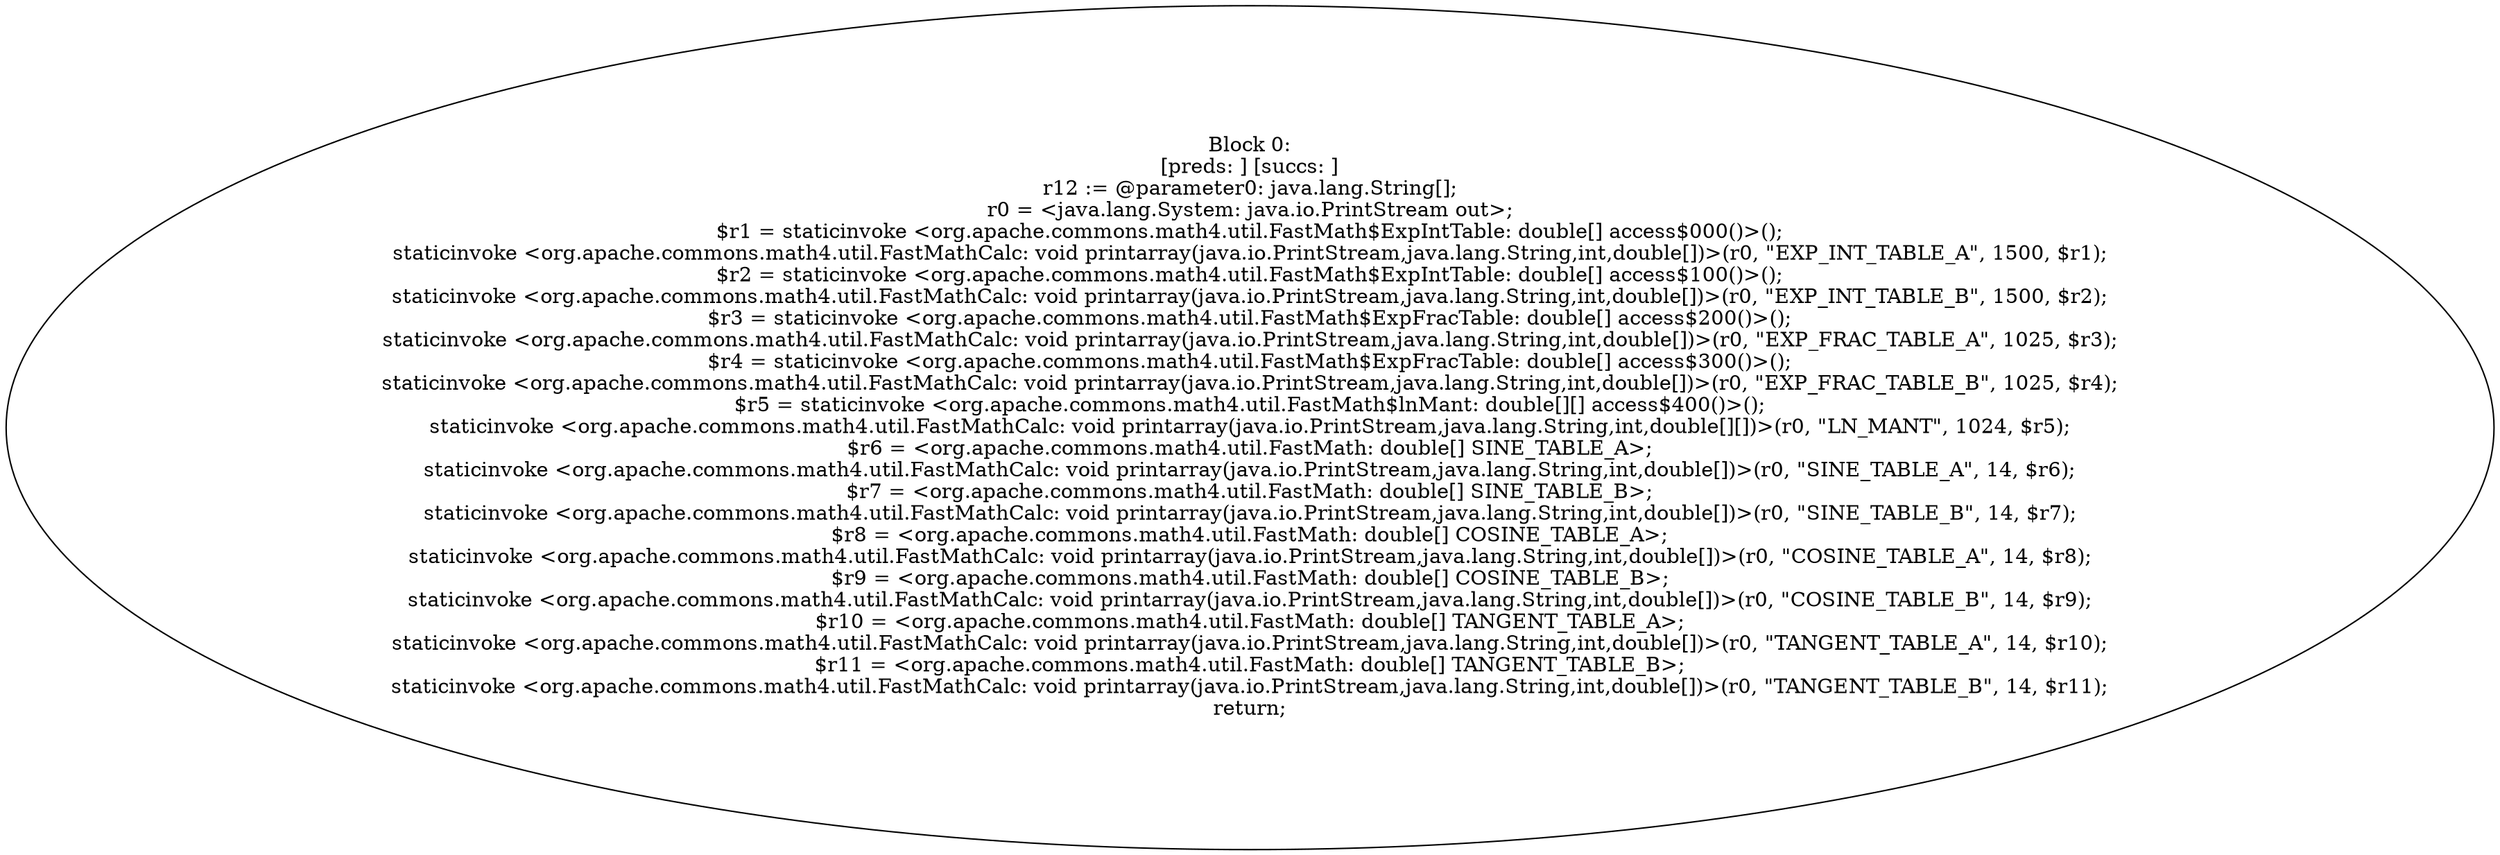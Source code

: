 digraph "unitGraph" {
    "Block 0:
[preds: ] [succs: ]
r12 := @parameter0: java.lang.String[];
r0 = <java.lang.System: java.io.PrintStream out>;
$r1 = staticinvoke <org.apache.commons.math4.util.FastMath$ExpIntTable: double[] access$000()>();
staticinvoke <org.apache.commons.math4.util.FastMathCalc: void printarray(java.io.PrintStream,java.lang.String,int,double[])>(r0, \"EXP_INT_TABLE_A\", 1500, $r1);
$r2 = staticinvoke <org.apache.commons.math4.util.FastMath$ExpIntTable: double[] access$100()>();
staticinvoke <org.apache.commons.math4.util.FastMathCalc: void printarray(java.io.PrintStream,java.lang.String,int,double[])>(r0, \"EXP_INT_TABLE_B\", 1500, $r2);
$r3 = staticinvoke <org.apache.commons.math4.util.FastMath$ExpFracTable: double[] access$200()>();
staticinvoke <org.apache.commons.math4.util.FastMathCalc: void printarray(java.io.PrintStream,java.lang.String,int,double[])>(r0, \"EXP_FRAC_TABLE_A\", 1025, $r3);
$r4 = staticinvoke <org.apache.commons.math4.util.FastMath$ExpFracTable: double[] access$300()>();
staticinvoke <org.apache.commons.math4.util.FastMathCalc: void printarray(java.io.PrintStream,java.lang.String,int,double[])>(r0, \"EXP_FRAC_TABLE_B\", 1025, $r4);
$r5 = staticinvoke <org.apache.commons.math4.util.FastMath$lnMant: double[][] access$400()>();
staticinvoke <org.apache.commons.math4.util.FastMathCalc: void printarray(java.io.PrintStream,java.lang.String,int,double[][])>(r0, \"LN_MANT\", 1024, $r5);
$r6 = <org.apache.commons.math4.util.FastMath: double[] SINE_TABLE_A>;
staticinvoke <org.apache.commons.math4.util.FastMathCalc: void printarray(java.io.PrintStream,java.lang.String,int,double[])>(r0, \"SINE_TABLE_A\", 14, $r6);
$r7 = <org.apache.commons.math4.util.FastMath: double[] SINE_TABLE_B>;
staticinvoke <org.apache.commons.math4.util.FastMathCalc: void printarray(java.io.PrintStream,java.lang.String,int,double[])>(r0, \"SINE_TABLE_B\", 14, $r7);
$r8 = <org.apache.commons.math4.util.FastMath: double[] COSINE_TABLE_A>;
staticinvoke <org.apache.commons.math4.util.FastMathCalc: void printarray(java.io.PrintStream,java.lang.String,int,double[])>(r0, \"COSINE_TABLE_A\", 14, $r8);
$r9 = <org.apache.commons.math4.util.FastMath: double[] COSINE_TABLE_B>;
staticinvoke <org.apache.commons.math4.util.FastMathCalc: void printarray(java.io.PrintStream,java.lang.String,int,double[])>(r0, \"COSINE_TABLE_B\", 14, $r9);
$r10 = <org.apache.commons.math4.util.FastMath: double[] TANGENT_TABLE_A>;
staticinvoke <org.apache.commons.math4.util.FastMathCalc: void printarray(java.io.PrintStream,java.lang.String,int,double[])>(r0, \"TANGENT_TABLE_A\", 14, $r10);
$r11 = <org.apache.commons.math4.util.FastMath: double[] TANGENT_TABLE_B>;
staticinvoke <org.apache.commons.math4.util.FastMathCalc: void printarray(java.io.PrintStream,java.lang.String,int,double[])>(r0, \"TANGENT_TABLE_B\", 14, $r11);
return;
"
}
